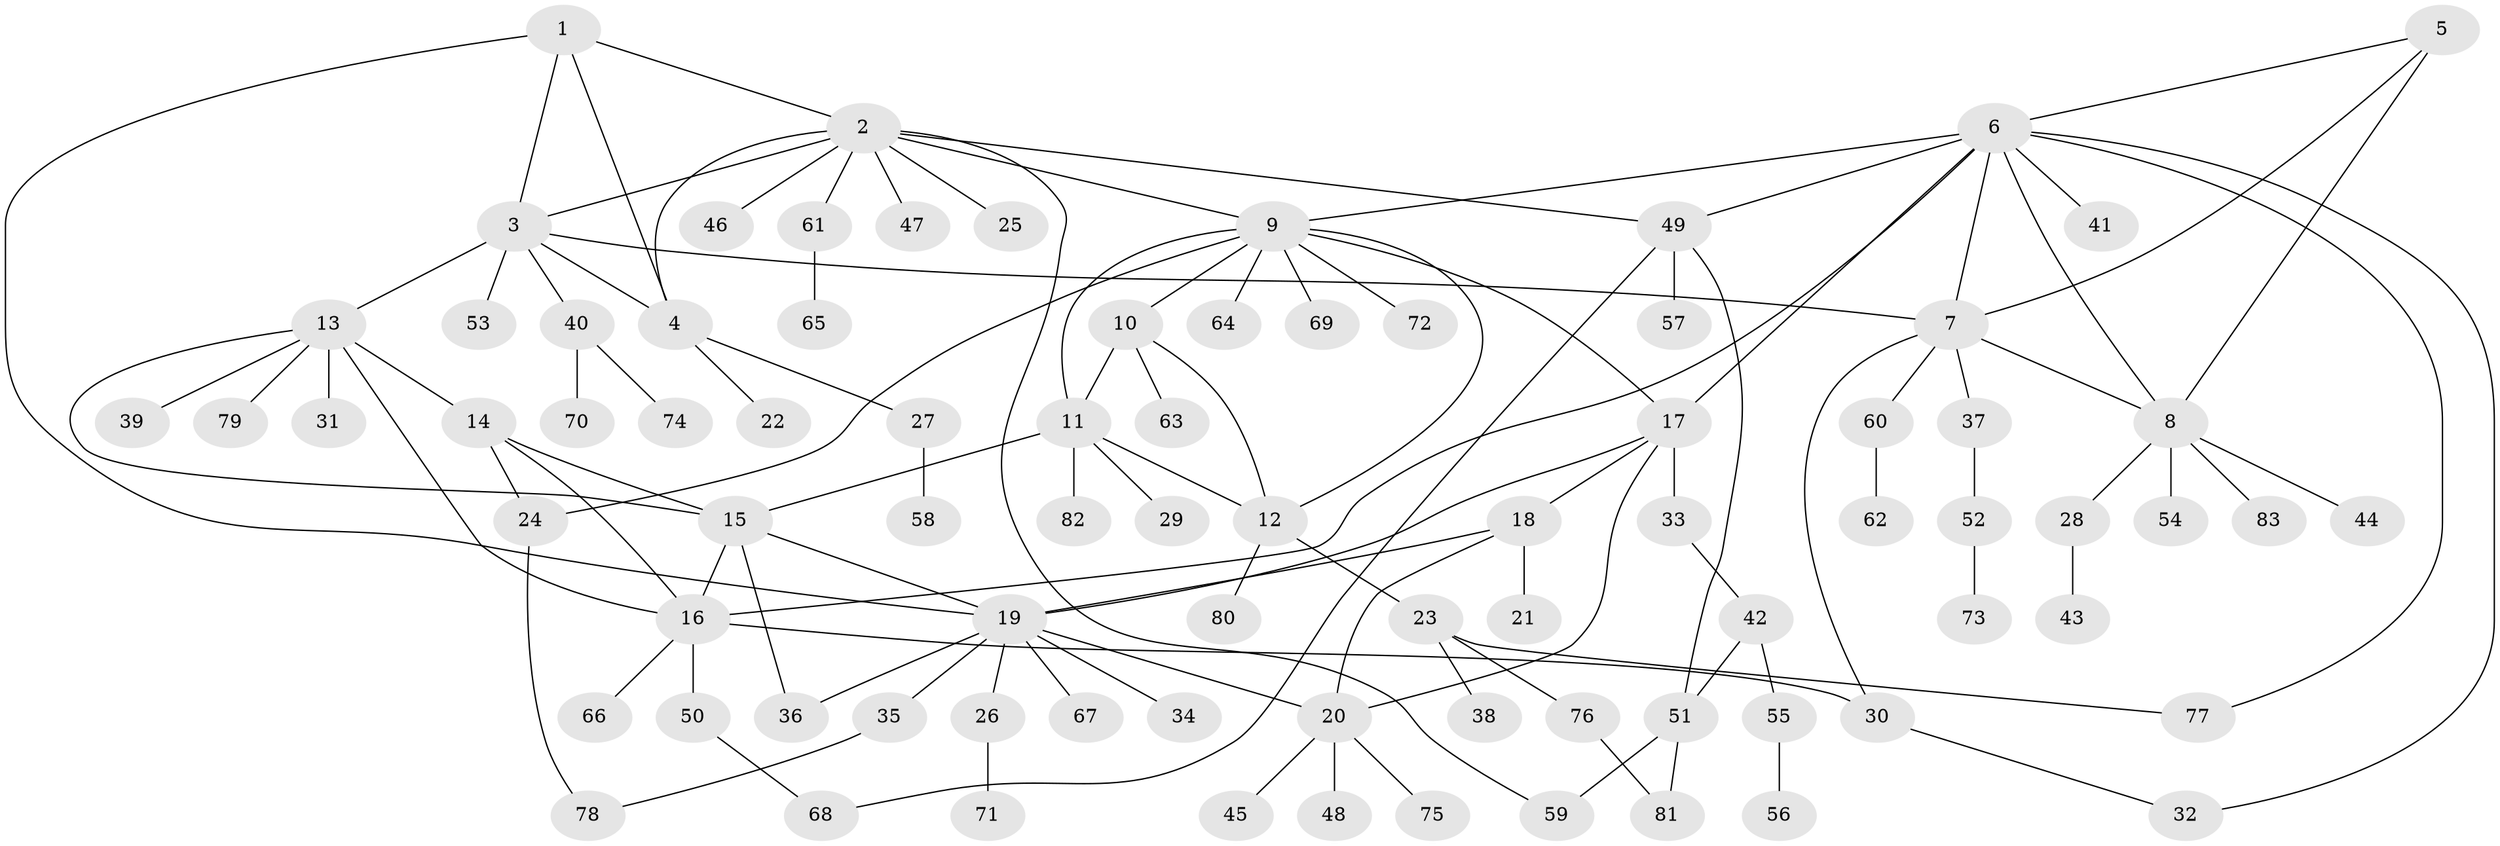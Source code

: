 // coarse degree distribution, {3: 0.0975609756097561, 20: 0.024390243902439025, 4: 0.0975609756097561, 13: 0.024390243902439025, 6: 0.024390243902439025, 1: 0.5853658536585366, 7: 0.024390243902439025, 2: 0.12195121951219512}
// Generated by graph-tools (version 1.1) at 2025/19/03/04/25 18:19:33]
// undirected, 83 vertices, 114 edges
graph export_dot {
graph [start="1"]
  node [color=gray90,style=filled];
  1;
  2;
  3;
  4;
  5;
  6;
  7;
  8;
  9;
  10;
  11;
  12;
  13;
  14;
  15;
  16;
  17;
  18;
  19;
  20;
  21;
  22;
  23;
  24;
  25;
  26;
  27;
  28;
  29;
  30;
  31;
  32;
  33;
  34;
  35;
  36;
  37;
  38;
  39;
  40;
  41;
  42;
  43;
  44;
  45;
  46;
  47;
  48;
  49;
  50;
  51;
  52;
  53;
  54;
  55;
  56;
  57;
  58;
  59;
  60;
  61;
  62;
  63;
  64;
  65;
  66;
  67;
  68;
  69;
  70;
  71;
  72;
  73;
  74;
  75;
  76;
  77;
  78;
  79;
  80;
  81;
  82;
  83;
  1 -- 2;
  1 -- 3;
  1 -- 4;
  1 -- 19;
  2 -- 3;
  2 -- 4;
  2 -- 9;
  2 -- 25;
  2 -- 46;
  2 -- 47;
  2 -- 49;
  2 -- 59;
  2 -- 61;
  3 -- 4;
  3 -- 7;
  3 -- 13;
  3 -- 40;
  3 -- 53;
  4 -- 22;
  4 -- 27;
  5 -- 6;
  5 -- 7;
  5 -- 8;
  6 -- 7;
  6 -- 8;
  6 -- 9;
  6 -- 16;
  6 -- 17;
  6 -- 32;
  6 -- 41;
  6 -- 49;
  6 -- 77;
  7 -- 8;
  7 -- 30;
  7 -- 37;
  7 -- 60;
  8 -- 28;
  8 -- 44;
  8 -- 54;
  8 -- 83;
  9 -- 10;
  9 -- 11;
  9 -- 12;
  9 -- 17;
  9 -- 24;
  9 -- 64;
  9 -- 69;
  9 -- 72;
  10 -- 11;
  10 -- 12;
  10 -- 63;
  11 -- 12;
  11 -- 15;
  11 -- 29;
  11 -- 82;
  12 -- 23;
  12 -- 80;
  13 -- 14;
  13 -- 15;
  13 -- 16;
  13 -- 31;
  13 -- 39;
  13 -- 79;
  14 -- 15;
  14 -- 16;
  14 -- 24;
  15 -- 16;
  15 -- 19;
  15 -- 36;
  16 -- 30;
  16 -- 50;
  16 -- 66;
  17 -- 18;
  17 -- 19;
  17 -- 20;
  17 -- 33;
  18 -- 19;
  18 -- 20;
  18 -- 21;
  19 -- 20;
  19 -- 26;
  19 -- 34;
  19 -- 35;
  19 -- 36;
  19 -- 67;
  20 -- 45;
  20 -- 48;
  20 -- 75;
  23 -- 38;
  23 -- 76;
  23 -- 77;
  24 -- 78;
  26 -- 71;
  27 -- 58;
  28 -- 43;
  30 -- 32;
  33 -- 42;
  35 -- 78;
  37 -- 52;
  40 -- 70;
  40 -- 74;
  42 -- 51;
  42 -- 55;
  49 -- 51;
  49 -- 57;
  49 -- 68;
  50 -- 68;
  51 -- 59;
  51 -- 81;
  52 -- 73;
  55 -- 56;
  60 -- 62;
  61 -- 65;
  76 -- 81;
}
